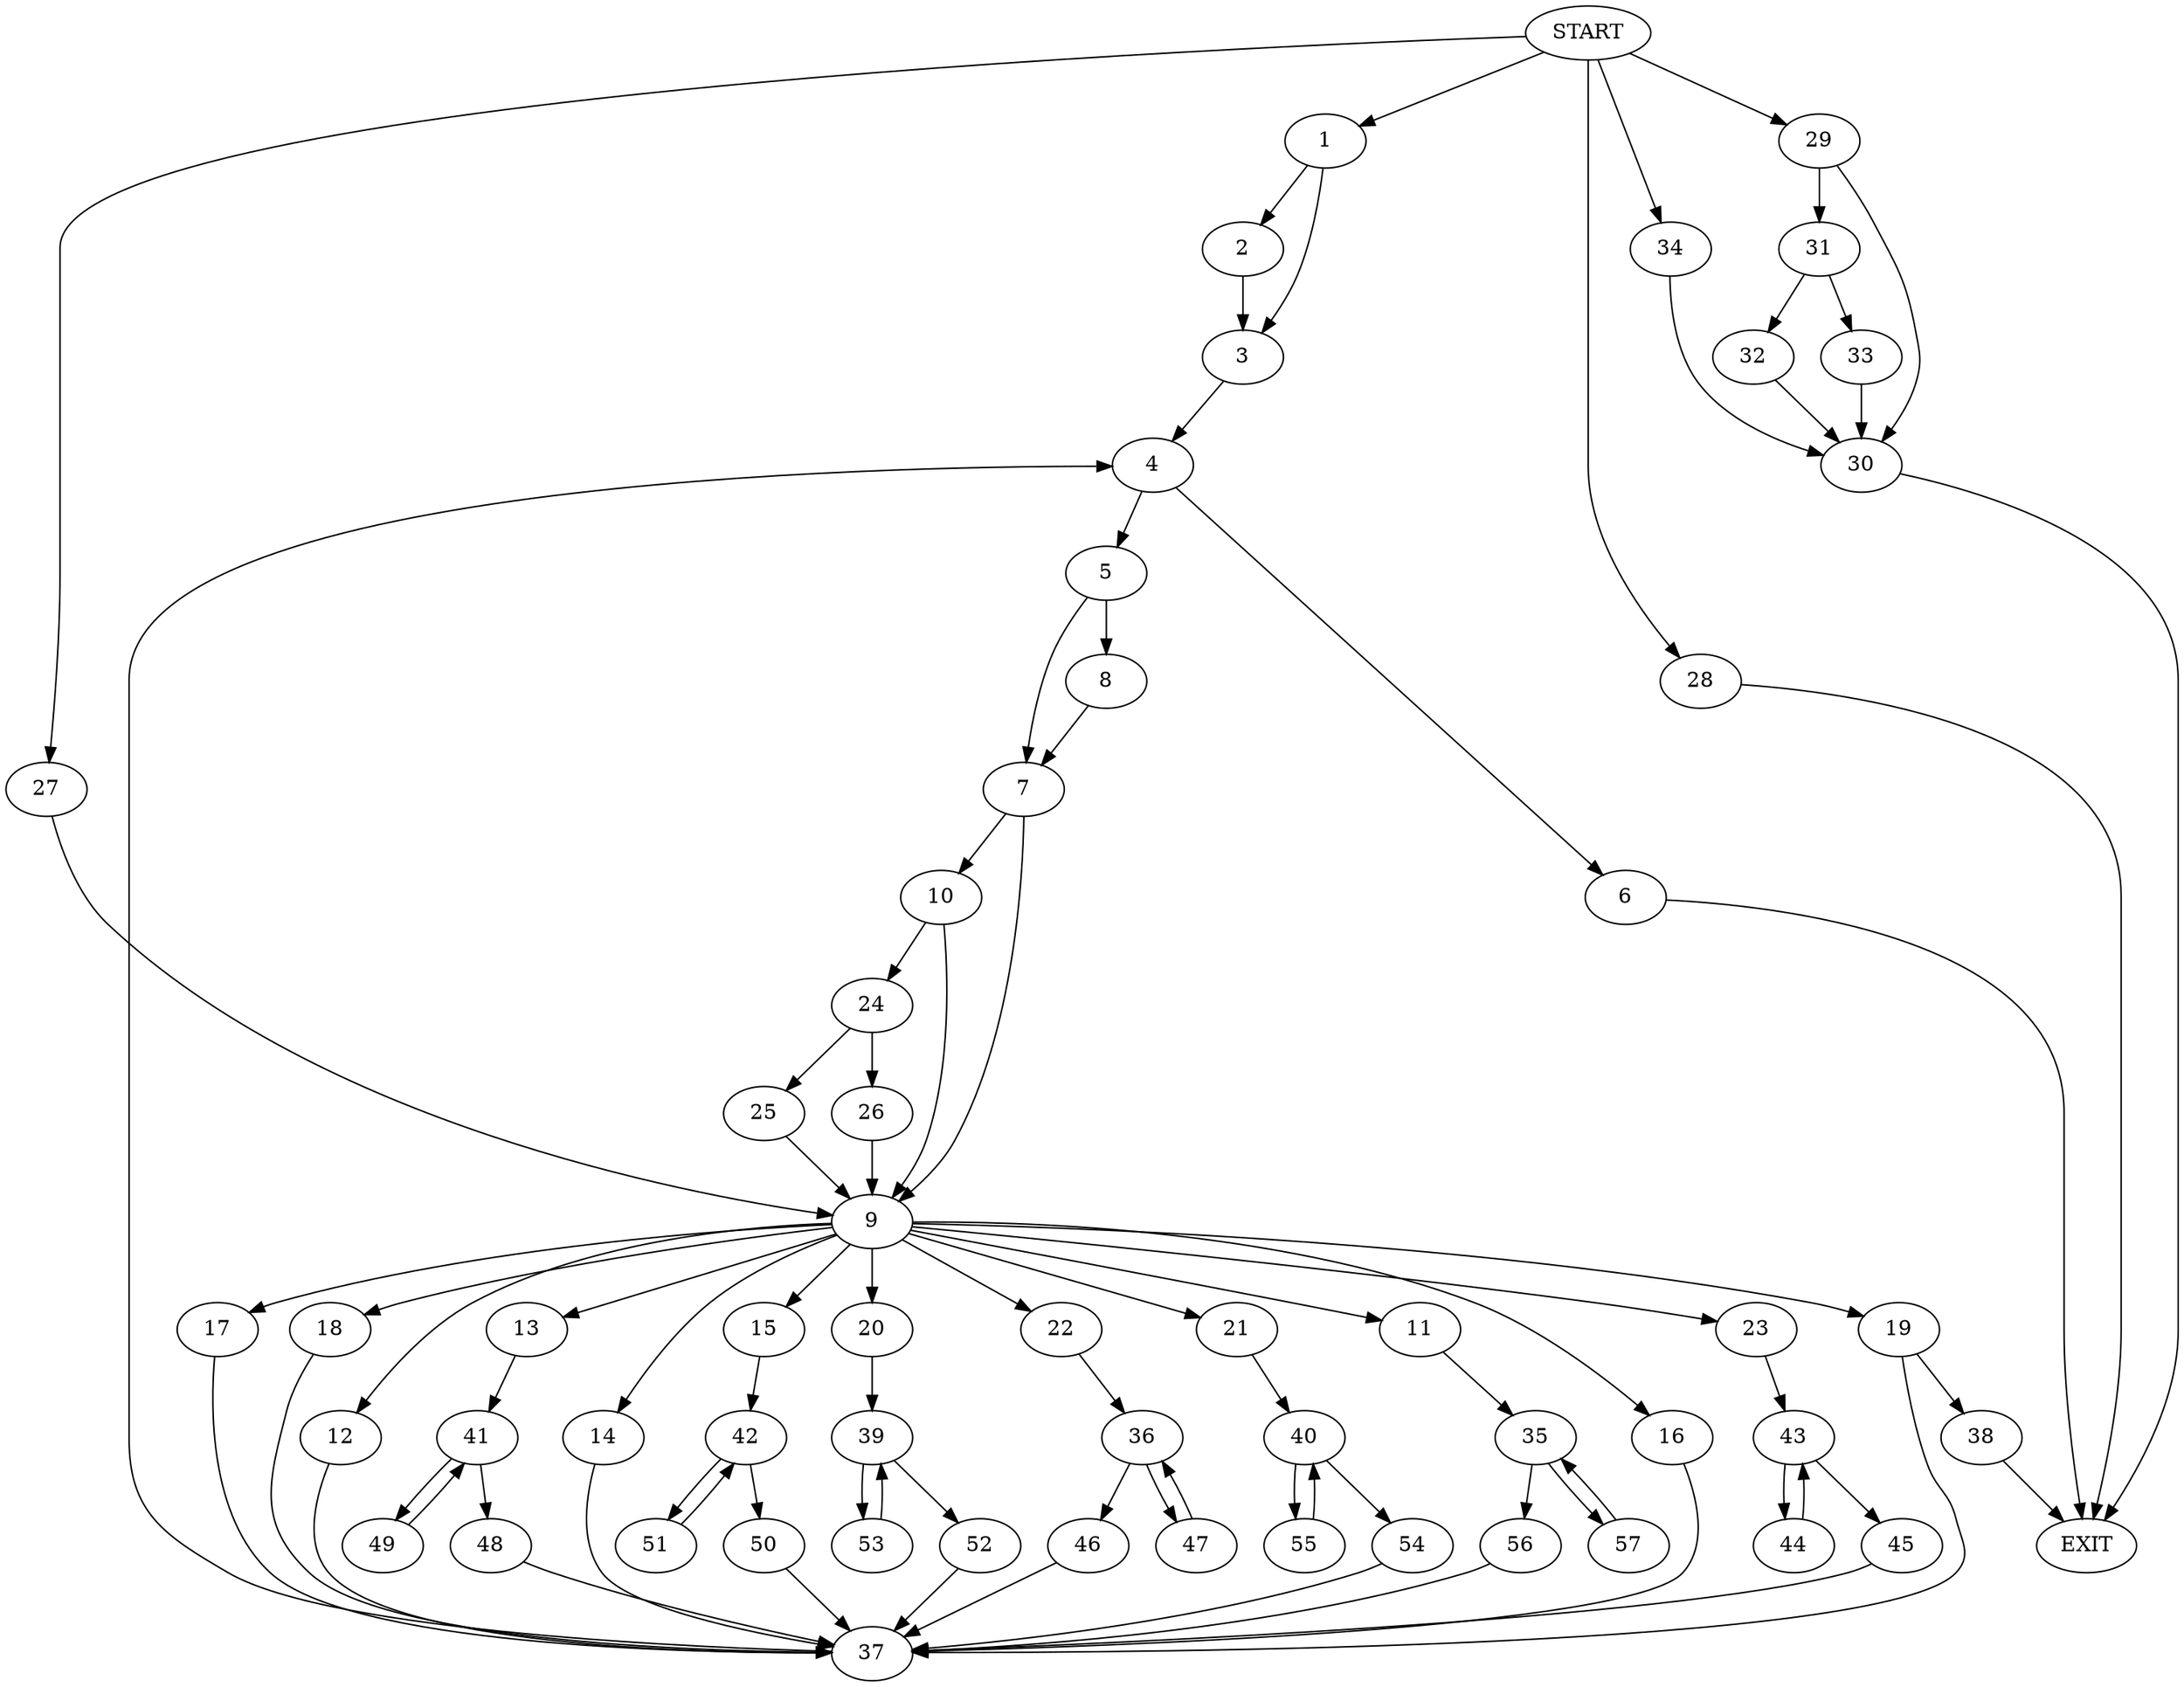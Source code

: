 digraph {
0 [label="START"]
58 [label="EXIT"]
0 -> 1
1 -> 2
1 -> 3
2 -> 3
3 -> 4
4 -> 5
4 -> 6
6 -> 58
5 -> 7
5 -> 8
8 -> 7
7 -> 9
7 -> 10
9 -> 11
9 -> 12
9 -> 13
9 -> 14
9 -> 15
9 -> 16
9 -> 17
9 -> 18
9 -> 19
9 -> 20
9 -> 21
9 -> 22
9 -> 23
10 -> 24
10 -> 9
24 -> 25
24 -> 26
26 -> 9
25 -> 9
0 -> 27
27 -> 9
0 -> 28
28 -> 58
0 -> 29
29 -> 30
29 -> 31
31 -> 32
31 -> 33
30 -> 58
32 -> 30
33 -> 30
0 -> 34
34 -> 30
11 -> 35
22 -> 36
18 -> 37
19 -> 38
19 -> 37
17 -> 37
14 -> 37
12 -> 37
20 -> 39
21 -> 40
16 -> 37
13 -> 41
15 -> 42
23 -> 43
37 -> 4
43 -> 44
43 -> 45
44 -> 43
45 -> 37
36 -> 46
36 -> 47
46 -> 37
47 -> 36
41 -> 48
41 -> 49
48 -> 37
49 -> 41
42 -> 50
42 -> 51
51 -> 42
50 -> 37
39 -> 52
39 -> 53
53 -> 39
52 -> 37
40 -> 54
40 -> 55
54 -> 37
55 -> 40
35 -> 56
35 -> 57
57 -> 35
56 -> 37
38 -> 58
}
